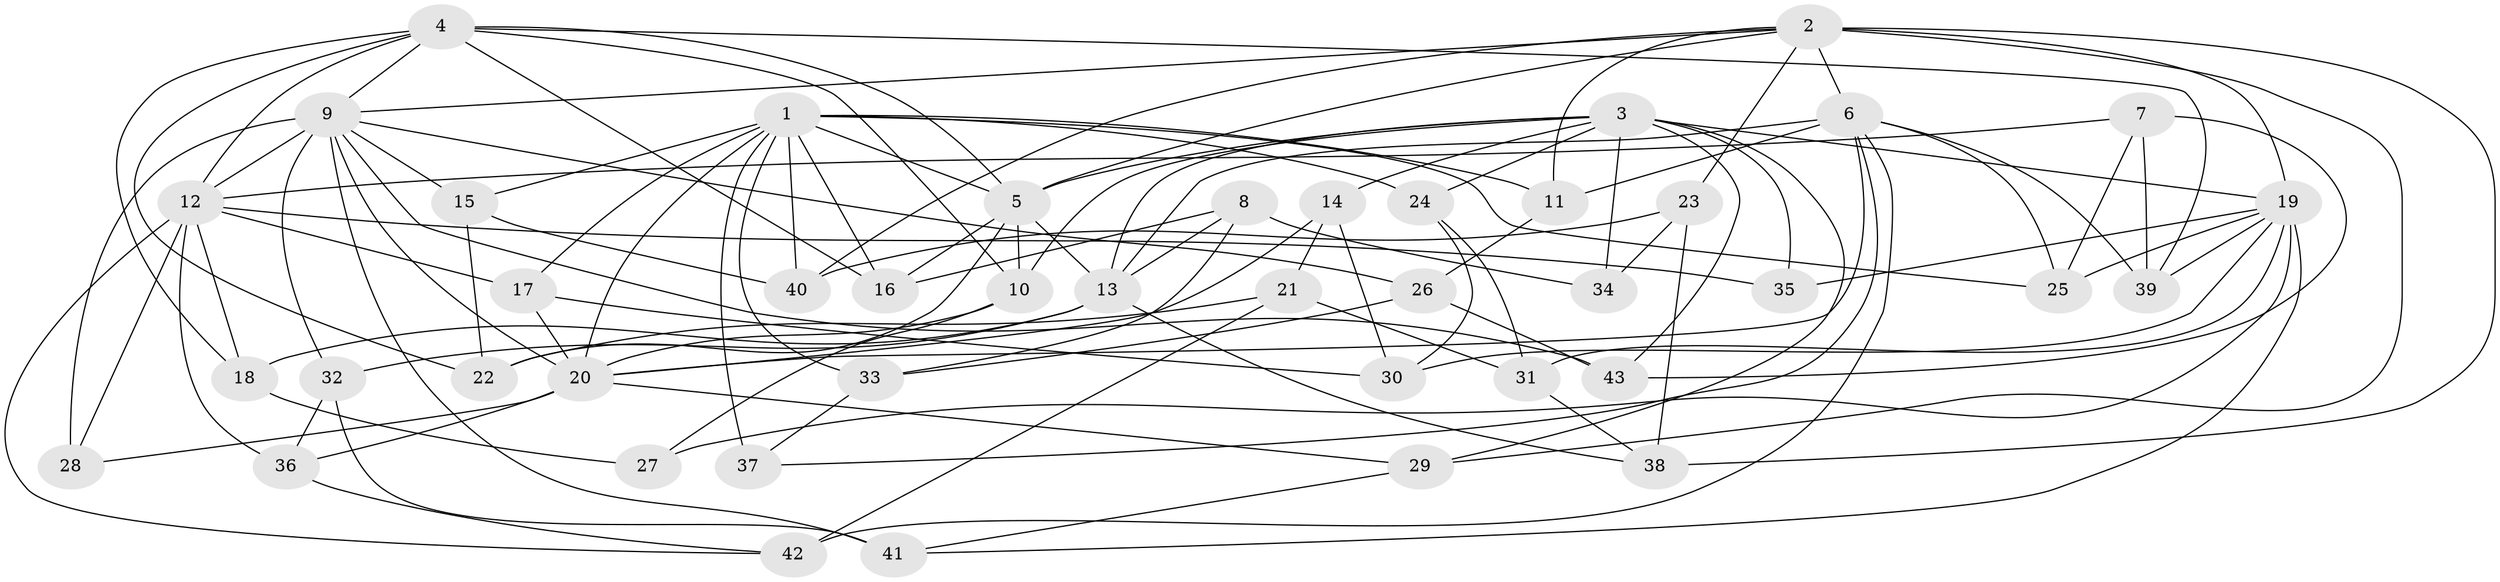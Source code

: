 // original degree distribution, {4: 1.0}
// Generated by graph-tools (version 1.1) at 2025/37/03/09/25 02:37:53]
// undirected, 43 vertices, 111 edges
graph export_dot {
graph [start="1"]
  node [color=gray90,style=filled];
  1;
  2;
  3;
  4;
  5;
  6;
  7;
  8;
  9;
  10;
  11;
  12;
  13;
  14;
  15;
  16;
  17;
  18;
  19;
  20;
  21;
  22;
  23;
  24;
  25;
  26;
  27;
  28;
  29;
  30;
  31;
  32;
  33;
  34;
  35;
  36;
  37;
  38;
  39;
  40;
  41;
  42;
  43;
  1 -- 5 [weight=1.0];
  1 -- 11 [weight=1.0];
  1 -- 15 [weight=1.0];
  1 -- 16 [weight=1.0];
  1 -- 17 [weight=1.0];
  1 -- 20 [weight=1.0];
  1 -- 24 [weight=1.0];
  1 -- 25 [weight=1.0];
  1 -- 33 [weight=1.0];
  1 -- 37 [weight=2.0];
  1 -- 40 [weight=1.0];
  2 -- 5 [weight=1.0];
  2 -- 6 [weight=2.0];
  2 -- 9 [weight=1.0];
  2 -- 11 [weight=1.0];
  2 -- 19 [weight=1.0];
  2 -- 23 [weight=1.0];
  2 -- 29 [weight=1.0];
  2 -- 38 [weight=1.0];
  2 -- 40 [weight=1.0];
  3 -- 5 [weight=1.0];
  3 -- 10 [weight=1.0];
  3 -- 13 [weight=2.0];
  3 -- 14 [weight=1.0];
  3 -- 19 [weight=1.0];
  3 -- 24 [weight=1.0];
  3 -- 29 [weight=1.0];
  3 -- 34 [weight=2.0];
  3 -- 35 [weight=1.0];
  3 -- 43 [weight=1.0];
  4 -- 5 [weight=1.0];
  4 -- 9 [weight=1.0];
  4 -- 10 [weight=1.0];
  4 -- 12 [weight=1.0];
  4 -- 16 [weight=1.0];
  4 -- 18 [weight=1.0];
  4 -- 22 [weight=1.0];
  4 -- 39 [weight=1.0];
  5 -- 10 [weight=3.0];
  5 -- 13 [weight=1.0];
  5 -- 16 [weight=1.0];
  5 -- 22 [weight=1.0];
  6 -- 11 [weight=1.0];
  6 -- 13 [weight=1.0];
  6 -- 20 [weight=2.0];
  6 -- 25 [weight=1.0];
  6 -- 37 [weight=1.0];
  6 -- 39 [weight=1.0];
  6 -- 42 [weight=1.0];
  7 -- 12 [weight=1.0];
  7 -- 25 [weight=1.0];
  7 -- 39 [weight=1.0];
  7 -- 43 [weight=1.0];
  8 -- 13 [weight=1.0];
  8 -- 16 [weight=1.0];
  8 -- 33 [weight=1.0];
  8 -- 34 [weight=1.0];
  9 -- 12 [weight=2.0];
  9 -- 15 [weight=1.0];
  9 -- 20 [weight=1.0];
  9 -- 26 [weight=1.0];
  9 -- 28 [weight=2.0];
  9 -- 32 [weight=1.0];
  9 -- 41 [weight=1.0];
  9 -- 43 [weight=1.0];
  10 -- 20 [weight=3.0];
  10 -- 27 [weight=2.0];
  11 -- 26 [weight=1.0];
  12 -- 17 [weight=1.0];
  12 -- 18 [weight=1.0];
  12 -- 28 [weight=1.0];
  12 -- 35 [weight=1.0];
  12 -- 36 [weight=1.0];
  12 -- 42 [weight=1.0];
  13 -- 18 [weight=1.0];
  13 -- 32 [weight=1.0];
  13 -- 38 [weight=1.0];
  14 -- 20 [weight=1.0];
  14 -- 21 [weight=1.0];
  14 -- 30 [weight=1.0];
  15 -- 22 [weight=1.0];
  15 -- 40 [weight=1.0];
  17 -- 20 [weight=1.0];
  17 -- 30 [weight=1.0];
  18 -- 27 [weight=1.0];
  19 -- 25 [weight=1.0];
  19 -- 27 [weight=1.0];
  19 -- 30 [weight=1.0];
  19 -- 31 [weight=1.0];
  19 -- 35 [weight=2.0];
  19 -- 39 [weight=1.0];
  19 -- 41 [weight=1.0];
  20 -- 28 [weight=1.0];
  20 -- 29 [weight=1.0];
  20 -- 36 [weight=1.0];
  21 -- 22 [weight=1.0];
  21 -- 31 [weight=1.0];
  21 -- 42 [weight=1.0];
  23 -- 34 [weight=1.0];
  23 -- 38 [weight=1.0];
  23 -- 40 [weight=1.0];
  24 -- 30 [weight=1.0];
  24 -- 31 [weight=1.0];
  26 -- 33 [weight=1.0];
  26 -- 43 [weight=1.0];
  29 -- 41 [weight=1.0];
  31 -- 38 [weight=1.0];
  32 -- 36 [weight=1.0];
  32 -- 41 [weight=1.0];
  33 -- 37 [weight=1.0];
  36 -- 42 [weight=1.0];
}
